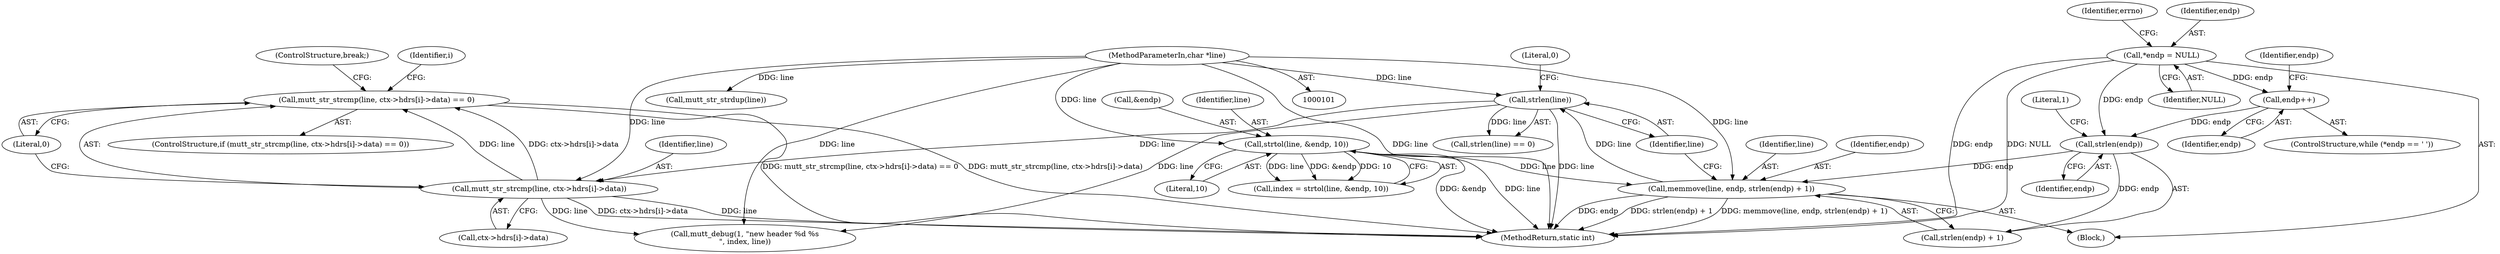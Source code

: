 digraph "0_neomutt_93b8ac558752d09e1c56d4f1bc82631316fa9c82@API" {
"1000174" [label="(Call,mutt_str_strcmp(line, ctx->hdrs[i]->data) == 0)"];
"1000175" [label="(Call,mutt_str_strcmp(line, ctx->hdrs[i]->data))"];
"1000156" [label="(Call,strlen(line))"];
"1000147" [label="(Call,memmove(line, endp, strlen(endp) + 1))"];
"1000130" [label="(Call,strtol(line, &endp, 10))"];
"1000102" [label="(MethodParameterIn,char *line)"];
"1000151" [label="(Call,strlen(endp))"];
"1000122" [label="(Call,*endp = NULL)"];
"1000145" [label="(Call,endp++)"];
"1000175" [label="(Call,mutt_str_strcmp(line, ctx->hdrs[i]->data))"];
"1000126" [label="(Identifier,errno)"];
"1000128" [label="(Call,index = strtol(line, &endp, 10))"];
"1000122" [label="(Call,*endp = NULL)"];
"1000267" [label="(MethodReturn,static int)"];
"1000151" [label="(Call,strlen(endp))"];
"1000177" [label="(Call,ctx->hdrs[i]->data)"];
"1000130" [label="(Call,strtol(line, &endp, 10))"];
"1000143" [label="(Identifier,endp)"];
"1000155" [label="(Call,strlen(line) == 0)"];
"1000157" [label="(Identifier,line)"];
"1000104" [label="(Block,)"];
"1000225" [label="(Call,mutt_str_strdup(line))"];
"1000140" [label="(ControlStructure,while (*endp == ' '))"];
"1000184" [label="(Literal,0)"];
"1000156" [label="(Call,strlen(line))"];
"1000148" [label="(Identifier,line)"];
"1000147" [label="(Call,memmove(line, endp, strlen(endp) + 1))"];
"1000146" [label="(Identifier,endp)"];
"1000124" [label="(Identifier,NULL)"];
"1000153" [label="(Literal,1)"];
"1000131" [label="(Identifier,line)"];
"1000102" [label="(MethodParameterIn,char *line)"];
"1000149" [label="(Identifier,endp)"];
"1000176" [label="(Identifier,line)"];
"1000134" [label="(Literal,10)"];
"1000174" [label="(Call,mutt_str_strcmp(line, ctx->hdrs[i]->data) == 0)"];
"1000132" [label="(Call,&endp)"];
"1000152" [label="(Identifier,endp)"];
"1000173" [label="(ControlStructure,if (mutt_str_strcmp(line, ctx->hdrs[i]->data) == 0))"];
"1000145" [label="(Call,endp++)"];
"1000150" [label="(Call,strlen(endp) + 1)"];
"1000172" [label="(Identifier,i)"];
"1000185" [label="(ControlStructure,break;)"];
"1000158" [label="(Literal,0)"];
"1000193" [label="(Call,mutt_debug(1, \"new header %d %s\n\", index, line))"];
"1000123" [label="(Identifier,endp)"];
"1000174" -> "1000173"  [label="AST: "];
"1000174" -> "1000184"  [label="CFG: "];
"1000175" -> "1000174"  [label="AST: "];
"1000184" -> "1000174"  [label="AST: "];
"1000185" -> "1000174"  [label="CFG: "];
"1000172" -> "1000174"  [label="CFG: "];
"1000174" -> "1000267"  [label="DDG: mutt_str_strcmp(line, ctx->hdrs[i]->data) == 0"];
"1000174" -> "1000267"  [label="DDG: mutt_str_strcmp(line, ctx->hdrs[i]->data)"];
"1000175" -> "1000174"  [label="DDG: line"];
"1000175" -> "1000174"  [label="DDG: ctx->hdrs[i]->data"];
"1000175" -> "1000177"  [label="CFG: "];
"1000176" -> "1000175"  [label="AST: "];
"1000177" -> "1000175"  [label="AST: "];
"1000184" -> "1000175"  [label="CFG: "];
"1000175" -> "1000267"  [label="DDG: line"];
"1000175" -> "1000267"  [label="DDG: ctx->hdrs[i]->data"];
"1000156" -> "1000175"  [label="DDG: line"];
"1000102" -> "1000175"  [label="DDG: line"];
"1000175" -> "1000193"  [label="DDG: line"];
"1000156" -> "1000155"  [label="AST: "];
"1000156" -> "1000157"  [label="CFG: "];
"1000157" -> "1000156"  [label="AST: "];
"1000158" -> "1000156"  [label="CFG: "];
"1000156" -> "1000267"  [label="DDG: line"];
"1000156" -> "1000155"  [label="DDG: line"];
"1000147" -> "1000156"  [label="DDG: line"];
"1000102" -> "1000156"  [label="DDG: line"];
"1000156" -> "1000193"  [label="DDG: line"];
"1000147" -> "1000104"  [label="AST: "];
"1000147" -> "1000150"  [label="CFG: "];
"1000148" -> "1000147"  [label="AST: "];
"1000149" -> "1000147"  [label="AST: "];
"1000150" -> "1000147"  [label="AST: "];
"1000157" -> "1000147"  [label="CFG: "];
"1000147" -> "1000267"  [label="DDG: endp"];
"1000147" -> "1000267"  [label="DDG: strlen(endp) + 1"];
"1000147" -> "1000267"  [label="DDG: memmove(line, endp, strlen(endp) + 1)"];
"1000130" -> "1000147"  [label="DDG: line"];
"1000102" -> "1000147"  [label="DDG: line"];
"1000151" -> "1000147"  [label="DDG: endp"];
"1000130" -> "1000128"  [label="AST: "];
"1000130" -> "1000134"  [label="CFG: "];
"1000131" -> "1000130"  [label="AST: "];
"1000132" -> "1000130"  [label="AST: "];
"1000134" -> "1000130"  [label="AST: "];
"1000128" -> "1000130"  [label="CFG: "];
"1000130" -> "1000267"  [label="DDG: &endp"];
"1000130" -> "1000267"  [label="DDG: line"];
"1000130" -> "1000128"  [label="DDG: line"];
"1000130" -> "1000128"  [label="DDG: &endp"];
"1000130" -> "1000128"  [label="DDG: 10"];
"1000102" -> "1000130"  [label="DDG: line"];
"1000102" -> "1000101"  [label="AST: "];
"1000102" -> "1000267"  [label="DDG: line"];
"1000102" -> "1000193"  [label="DDG: line"];
"1000102" -> "1000225"  [label="DDG: line"];
"1000151" -> "1000150"  [label="AST: "];
"1000151" -> "1000152"  [label="CFG: "];
"1000152" -> "1000151"  [label="AST: "];
"1000153" -> "1000151"  [label="CFG: "];
"1000151" -> "1000150"  [label="DDG: endp"];
"1000122" -> "1000151"  [label="DDG: endp"];
"1000145" -> "1000151"  [label="DDG: endp"];
"1000122" -> "1000104"  [label="AST: "];
"1000122" -> "1000124"  [label="CFG: "];
"1000123" -> "1000122"  [label="AST: "];
"1000124" -> "1000122"  [label="AST: "];
"1000126" -> "1000122"  [label="CFG: "];
"1000122" -> "1000267"  [label="DDG: endp"];
"1000122" -> "1000267"  [label="DDG: NULL"];
"1000122" -> "1000145"  [label="DDG: endp"];
"1000145" -> "1000140"  [label="AST: "];
"1000145" -> "1000146"  [label="CFG: "];
"1000146" -> "1000145"  [label="AST: "];
"1000143" -> "1000145"  [label="CFG: "];
}
